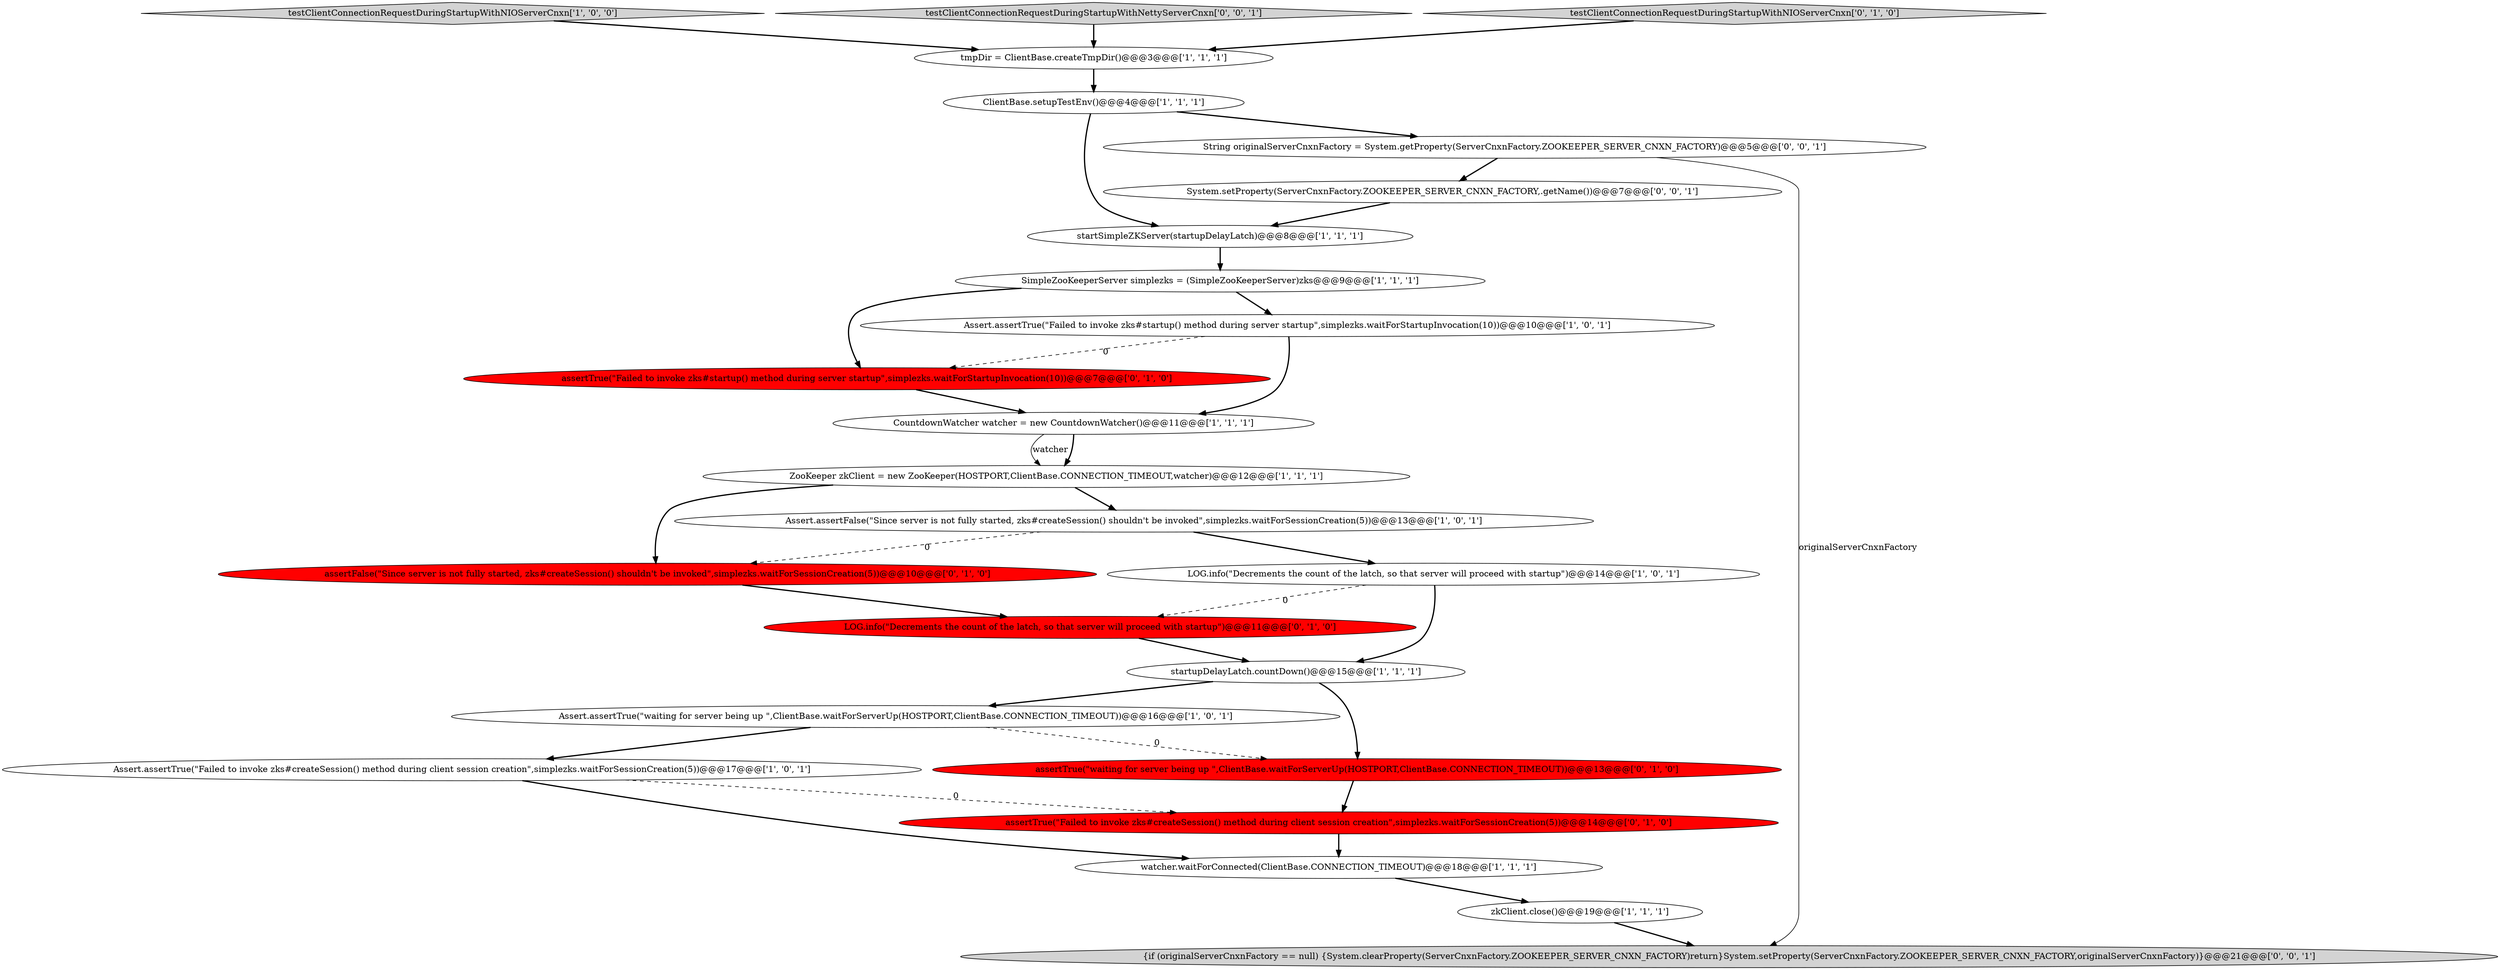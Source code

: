 digraph {
23 [style = filled, label = "{if (originalServerCnxnFactory == null) {System.clearProperty(ServerCnxnFactory.ZOOKEEPER_SERVER_CNXN_FACTORY)return}System.setProperty(ServerCnxnFactory.ZOOKEEPER_SERVER_CNXN_FACTORY,originalServerCnxnFactory)}@@@21@@@['0', '0', '1']", fillcolor = lightgray, shape = ellipse image = "AAA0AAABBB3BBB"];
18 [style = filled, label = "assertTrue(\"waiting for server being up \",ClientBase.waitForServerUp(HOSTPORT,ClientBase.CONNECTION_TIMEOUT))@@@13@@@['0', '1', '0']", fillcolor = red, shape = ellipse image = "AAA1AAABBB2BBB"];
16 [style = filled, label = "LOG.info(\"Decrements the count of the latch, so that server will proceed with startup\")@@@11@@@['0', '1', '0']", fillcolor = red, shape = ellipse image = "AAA1AAABBB2BBB"];
11 [style = filled, label = "startSimpleZKServer(startupDelayLatch)@@@8@@@['1', '1', '1']", fillcolor = white, shape = ellipse image = "AAA0AAABBB1BBB"];
12 [style = filled, label = "CountdownWatcher watcher = new CountdownWatcher()@@@11@@@['1', '1', '1']", fillcolor = white, shape = ellipse image = "AAA0AAABBB1BBB"];
0 [style = filled, label = "testClientConnectionRequestDuringStartupWithNIOServerCnxn['1', '0', '0']", fillcolor = lightgray, shape = diamond image = "AAA0AAABBB1BBB"];
15 [style = filled, label = "assertTrue(\"Failed to invoke zks#createSession() method during client session creation\",simplezks.waitForSessionCreation(5))@@@14@@@['0', '1', '0']", fillcolor = red, shape = ellipse image = "AAA1AAABBB2BBB"];
13 [style = filled, label = "ZooKeeper zkClient = new ZooKeeper(HOSTPORT,ClientBase.CONNECTION_TIMEOUT,watcher)@@@12@@@['1', '1', '1']", fillcolor = white, shape = ellipse image = "AAA0AAABBB1BBB"];
8 [style = filled, label = "ClientBase.setupTestEnv()@@@4@@@['1', '1', '1']", fillcolor = white, shape = ellipse image = "AAA0AAABBB1BBB"];
22 [style = filled, label = "testClientConnectionRequestDuringStartupWithNettyServerCnxn['0', '0', '1']", fillcolor = lightgray, shape = diamond image = "AAA0AAABBB3BBB"];
7 [style = filled, label = "Assert.assertFalse(\"Since server is not fully started, zks#createSession() shouldn't be invoked\",simplezks.waitForSessionCreation(5))@@@13@@@['1', '0', '1']", fillcolor = white, shape = ellipse image = "AAA0AAABBB1BBB"];
2 [style = filled, label = "Assert.assertTrue(\"Failed to invoke zks#startup() method during server startup\",simplezks.waitForStartupInvocation(10))@@@10@@@['1', '0', '1']", fillcolor = white, shape = ellipse image = "AAA0AAABBB1BBB"];
21 [style = filled, label = "String originalServerCnxnFactory = System.getProperty(ServerCnxnFactory.ZOOKEEPER_SERVER_CNXN_FACTORY)@@@5@@@['0', '0', '1']", fillcolor = white, shape = ellipse image = "AAA0AAABBB3BBB"];
3 [style = filled, label = "tmpDir = ClientBase.createTmpDir()@@@3@@@['1', '1', '1']", fillcolor = white, shape = ellipse image = "AAA0AAABBB1BBB"];
5 [style = filled, label = "SimpleZooKeeperServer simplezks = (SimpleZooKeeperServer)zks@@@9@@@['1', '1', '1']", fillcolor = white, shape = ellipse image = "AAA0AAABBB1BBB"];
20 [style = filled, label = "assertTrue(\"Failed to invoke zks#startup() method during server startup\",simplezks.waitForStartupInvocation(10))@@@7@@@['0', '1', '0']", fillcolor = red, shape = ellipse image = "AAA1AAABBB2BBB"];
4 [style = filled, label = "LOG.info(\"Decrements the count of the latch, so that server will proceed with startup\")@@@14@@@['1', '0', '1']", fillcolor = white, shape = ellipse image = "AAA0AAABBB1BBB"];
1 [style = filled, label = "Assert.assertTrue(\"Failed to invoke zks#createSession() method during client session creation\",simplezks.waitForSessionCreation(5))@@@17@@@['1', '0', '1']", fillcolor = white, shape = ellipse image = "AAA0AAABBB1BBB"];
24 [style = filled, label = "System.setProperty(ServerCnxnFactory.ZOOKEEPER_SERVER_CNXN_FACTORY,.getName())@@@7@@@['0', '0', '1']", fillcolor = white, shape = ellipse image = "AAA0AAABBB3BBB"];
19 [style = filled, label = "testClientConnectionRequestDuringStartupWithNIOServerCnxn['0', '1', '0']", fillcolor = lightgray, shape = diamond image = "AAA0AAABBB2BBB"];
14 [style = filled, label = "zkClient.close()@@@19@@@['1', '1', '1']", fillcolor = white, shape = ellipse image = "AAA0AAABBB1BBB"];
6 [style = filled, label = "Assert.assertTrue(\"waiting for server being up \",ClientBase.waitForServerUp(HOSTPORT,ClientBase.CONNECTION_TIMEOUT))@@@16@@@['1', '0', '1']", fillcolor = white, shape = ellipse image = "AAA0AAABBB1BBB"];
10 [style = filled, label = "startupDelayLatch.countDown()@@@15@@@['1', '1', '1']", fillcolor = white, shape = ellipse image = "AAA0AAABBB1BBB"];
17 [style = filled, label = "assertFalse(\"Since server is not fully started, zks#createSession() shouldn't be invoked\",simplezks.waitForSessionCreation(5))@@@10@@@['0', '1', '0']", fillcolor = red, shape = ellipse image = "AAA1AAABBB2BBB"];
9 [style = filled, label = "watcher.waitForConnected(ClientBase.CONNECTION_TIMEOUT)@@@18@@@['1', '1', '1']", fillcolor = white, shape = ellipse image = "AAA0AAABBB1BBB"];
0->3 [style = bold, label=""];
4->10 [style = bold, label=""];
10->18 [style = bold, label=""];
2->20 [style = dashed, label="0"];
4->16 [style = dashed, label="0"];
5->20 [style = bold, label=""];
16->10 [style = bold, label=""];
7->17 [style = dashed, label="0"];
1->15 [style = dashed, label="0"];
18->15 [style = bold, label=""];
21->24 [style = bold, label=""];
7->4 [style = bold, label=""];
10->6 [style = bold, label=""];
1->9 [style = bold, label=""];
2->12 [style = bold, label=""];
6->18 [style = dashed, label="0"];
22->3 [style = bold, label=""];
12->13 [style = bold, label=""];
6->1 [style = bold, label=""];
11->5 [style = bold, label=""];
5->2 [style = bold, label=""];
13->17 [style = bold, label=""];
14->23 [style = bold, label=""];
15->9 [style = bold, label=""];
13->7 [style = bold, label=""];
24->11 [style = bold, label=""];
3->8 [style = bold, label=""];
20->12 [style = bold, label=""];
12->13 [style = solid, label="watcher"];
9->14 [style = bold, label=""];
8->21 [style = bold, label=""];
8->11 [style = bold, label=""];
21->23 [style = solid, label="originalServerCnxnFactory"];
19->3 [style = bold, label=""];
17->16 [style = bold, label=""];
}
